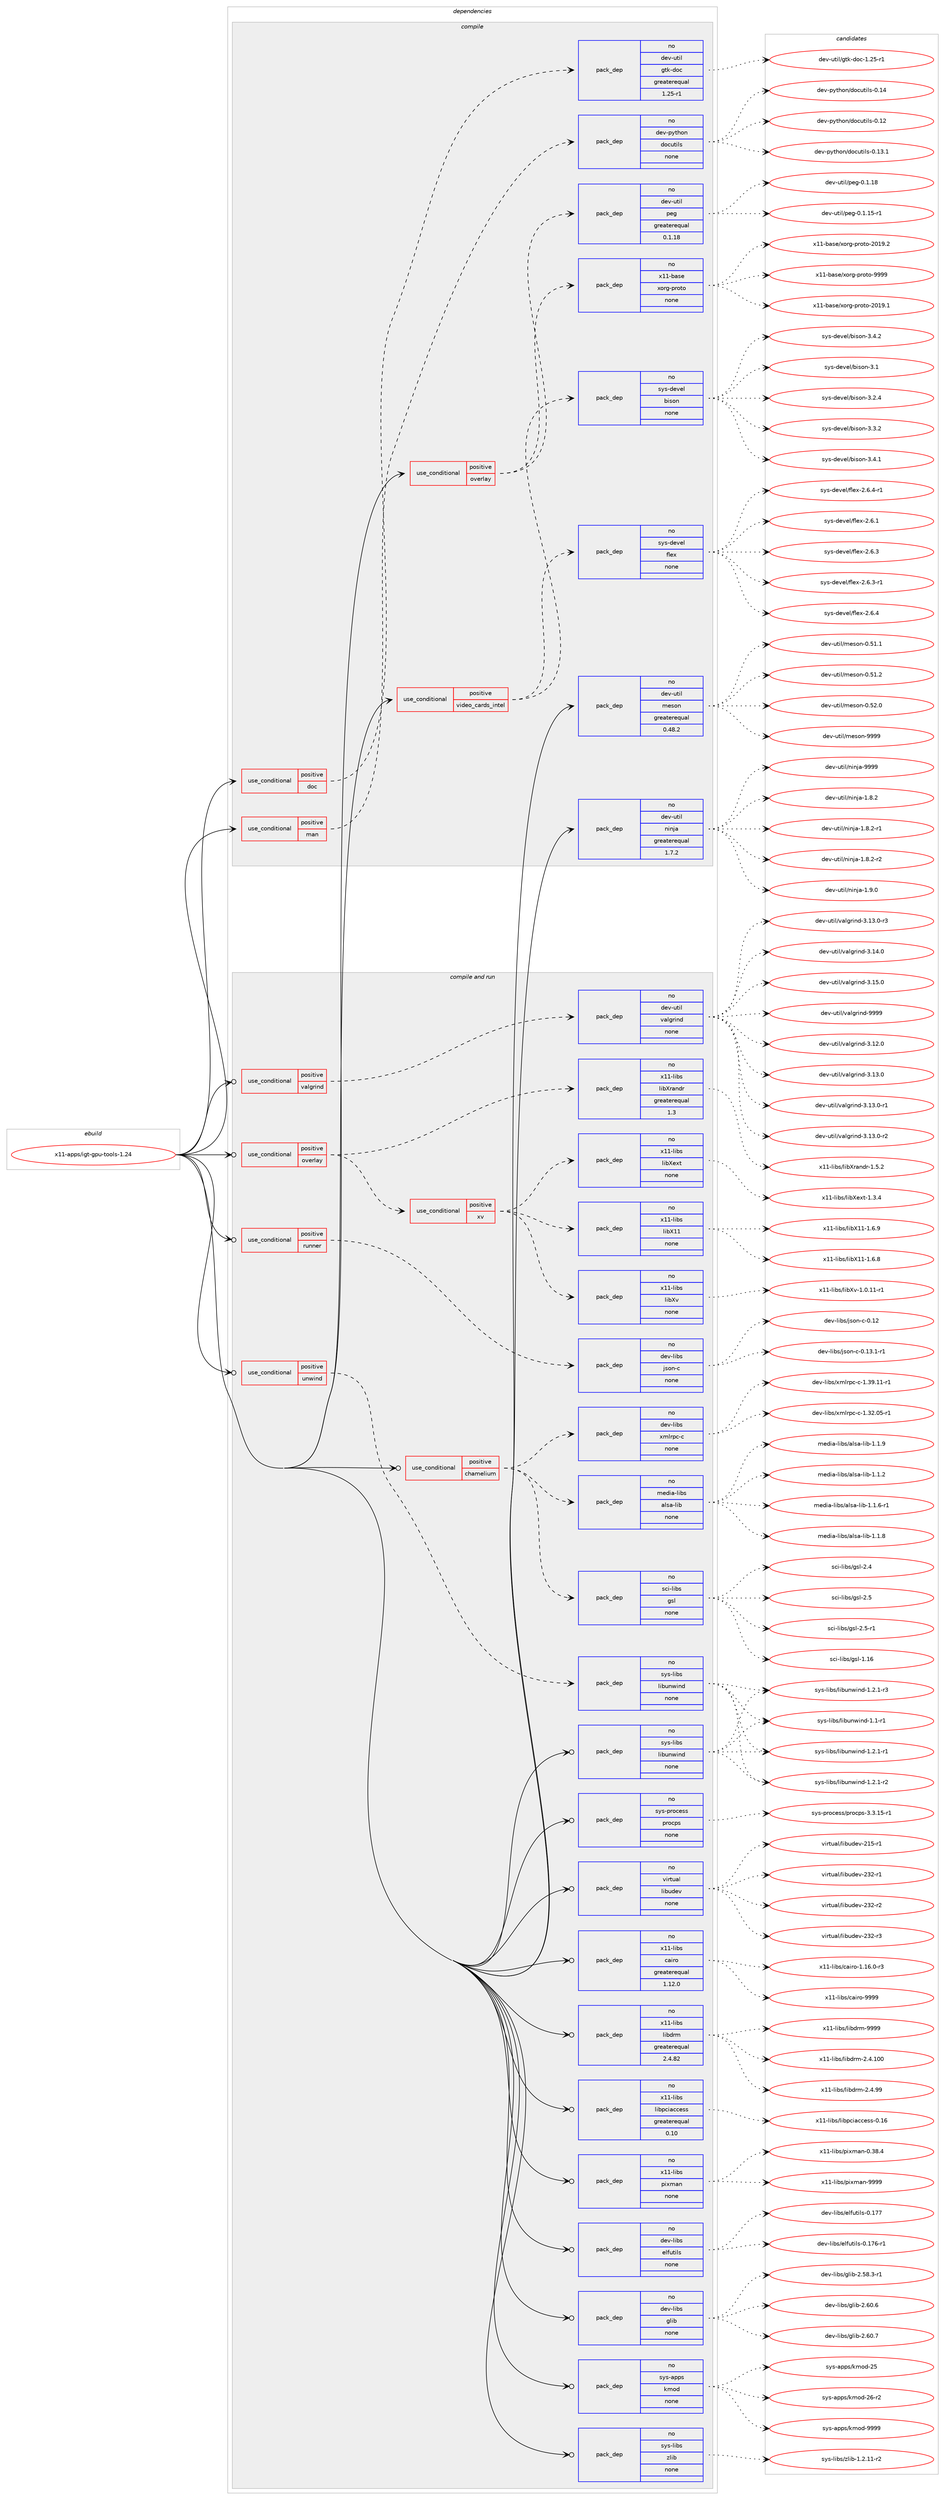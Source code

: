 digraph prolog {

# *************
# Graph options
# *************

newrank=true;
concentrate=true;
compound=true;
graph [rankdir=LR,fontname=Helvetica,fontsize=10,ranksep=1.5];#, ranksep=2.5, nodesep=0.2];
edge  [arrowhead=vee];
node  [fontname=Helvetica,fontsize=10];

# **********
# The ebuild
# **********

subgraph cluster_leftcol {
color=gray;
rank=same;
label=<<i>ebuild</i>>;
id [label="x11-apps/igt-gpu-tools-1.24", color=red, width=4, href="../x11-apps/igt-gpu-tools-1.24.svg"];
}

# ****************
# The dependencies
# ****************

subgraph cluster_midcol {
color=gray;
label=<<i>dependencies</i>>;
subgraph cluster_compile {
fillcolor="#eeeeee";
style=filled;
label=<<i>compile</i>>;
subgraph cond218811 {
dependency912147 [label=<<TABLE BORDER="0" CELLBORDER="1" CELLSPACING="0" CELLPADDING="4"><TR><TD ROWSPAN="3" CELLPADDING="10">use_conditional</TD></TR><TR><TD>positive</TD></TR><TR><TD>doc</TD></TR></TABLE>>, shape=none, color=red];
subgraph pack676892 {
dependency912148 [label=<<TABLE BORDER="0" CELLBORDER="1" CELLSPACING="0" CELLPADDING="4" WIDTH="220"><TR><TD ROWSPAN="6" CELLPADDING="30">pack_dep</TD></TR><TR><TD WIDTH="110">no</TD></TR><TR><TD>dev-util</TD></TR><TR><TD>gtk-doc</TD></TR><TR><TD>greaterequal</TD></TR><TR><TD>1.25-r1</TD></TR></TABLE>>, shape=none, color=blue];
}
dependency912147:e -> dependency912148:w [weight=20,style="dashed",arrowhead="vee"];
}
id:e -> dependency912147:w [weight=20,style="solid",arrowhead="vee"];
subgraph cond218812 {
dependency912149 [label=<<TABLE BORDER="0" CELLBORDER="1" CELLSPACING="0" CELLPADDING="4"><TR><TD ROWSPAN="3" CELLPADDING="10">use_conditional</TD></TR><TR><TD>positive</TD></TR><TR><TD>man</TD></TR></TABLE>>, shape=none, color=red];
subgraph pack676893 {
dependency912150 [label=<<TABLE BORDER="0" CELLBORDER="1" CELLSPACING="0" CELLPADDING="4" WIDTH="220"><TR><TD ROWSPAN="6" CELLPADDING="30">pack_dep</TD></TR><TR><TD WIDTH="110">no</TD></TR><TR><TD>dev-python</TD></TR><TR><TD>docutils</TD></TR><TR><TD>none</TD></TR><TR><TD></TD></TR></TABLE>>, shape=none, color=blue];
}
dependency912149:e -> dependency912150:w [weight=20,style="dashed",arrowhead="vee"];
}
id:e -> dependency912149:w [weight=20,style="solid",arrowhead="vee"];
subgraph cond218813 {
dependency912151 [label=<<TABLE BORDER="0" CELLBORDER="1" CELLSPACING="0" CELLPADDING="4"><TR><TD ROWSPAN="3" CELLPADDING="10">use_conditional</TD></TR><TR><TD>positive</TD></TR><TR><TD>overlay</TD></TR></TABLE>>, shape=none, color=red];
subgraph pack676894 {
dependency912152 [label=<<TABLE BORDER="0" CELLBORDER="1" CELLSPACING="0" CELLPADDING="4" WIDTH="220"><TR><TD ROWSPAN="6" CELLPADDING="30">pack_dep</TD></TR><TR><TD WIDTH="110">no</TD></TR><TR><TD>dev-util</TD></TR><TR><TD>peg</TD></TR><TR><TD>greaterequal</TD></TR><TR><TD>0.1.18</TD></TR></TABLE>>, shape=none, color=blue];
}
dependency912151:e -> dependency912152:w [weight=20,style="dashed",arrowhead="vee"];
subgraph pack676895 {
dependency912153 [label=<<TABLE BORDER="0" CELLBORDER="1" CELLSPACING="0" CELLPADDING="4" WIDTH="220"><TR><TD ROWSPAN="6" CELLPADDING="30">pack_dep</TD></TR><TR><TD WIDTH="110">no</TD></TR><TR><TD>x11-base</TD></TR><TR><TD>xorg-proto</TD></TR><TR><TD>none</TD></TR><TR><TD></TD></TR></TABLE>>, shape=none, color=blue];
}
dependency912151:e -> dependency912153:w [weight=20,style="dashed",arrowhead="vee"];
}
id:e -> dependency912151:w [weight=20,style="solid",arrowhead="vee"];
subgraph cond218814 {
dependency912154 [label=<<TABLE BORDER="0" CELLBORDER="1" CELLSPACING="0" CELLPADDING="4"><TR><TD ROWSPAN="3" CELLPADDING="10">use_conditional</TD></TR><TR><TD>positive</TD></TR><TR><TD>video_cards_intel</TD></TR></TABLE>>, shape=none, color=red];
subgraph pack676896 {
dependency912155 [label=<<TABLE BORDER="0" CELLBORDER="1" CELLSPACING="0" CELLPADDING="4" WIDTH="220"><TR><TD ROWSPAN="6" CELLPADDING="30">pack_dep</TD></TR><TR><TD WIDTH="110">no</TD></TR><TR><TD>sys-devel</TD></TR><TR><TD>bison</TD></TR><TR><TD>none</TD></TR><TR><TD></TD></TR></TABLE>>, shape=none, color=blue];
}
dependency912154:e -> dependency912155:w [weight=20,style="dashed",arrowhead="vee"];
subgraph pack676897 {
dependency912156 [label=<<TABLE BORDER="0" CELLBORDER="1" CELLSPACING="0" CELLPADDING="4" WIDTH="220"><TR><TD ROWSPAN="6" CELLPADDING="30">pack_dep</TD></TR><TR><TD WIDTH="110">no</TD></TR><TR><TD>sys-devel</TD></TR><TR><TD>flex</TD></TR><TR><TD>none</TD></TR><TR><TD></TD></TR></TABLE>>, shape=none, color=blue];
}
dependency912154:e -> dependency912156:w [weight=20,style="dashed",arrowhead="vee"];
}
id:e -> dependency912154:w [weight=20,style="solid",arrowhead="vee"];
subgraph pack676898 {
dependency912157 [label=<<TABLE BORDER="0" CELLBORDER="1" CELLSPACING="0" CELLPADDING="4" WIDTH="220"><TR><TD ROWSPAN="6" CELLPADDING="30">pack_dep</TD></TR><TR><TD WIDTH="110">no</TD></TR><TR><TD>dev-util</TD></TR><TR><TD>meson</TD></TR><TR><TD>greaterequal</TD></TR><TR><TD>0.48.2</TD></TR></TABLE>>, shape=none, color=blue];
}
id:e -> dependency912157:w [weight=20,style="solid",arrowhead="vee"];
subgraph pack676899 {
dependency912158 [label=<<TABLE BORDER="0" CELLBORDER="1" CELLSPACING="0" CELLPADDING="4" WIDTH="220"><TR><TD ROWSPAN="6" CELLPADDING="30">pack_dep</TD></TR><TR><TD WIDTH="110">no</TD></TR><TR><TD>dev-util</TD></TR><TR><TD>ninja</TD></TR><TR><TD>greaterequal</TD></TR><TR><TD>1.7.2</TD></TR></TABLE>>, shape=none, color=blue];
}
id:e -> dependency912158:w [weight=20,style="solid",arrowhead="vee"];
}
subgraph cluster_compileandrun {
fillcolor="#eeeeee";
style=filled;
label=<<i>compile and run</i>>;
subgraph cond218815 {
dependency912159 [label=<<TABLE BORDER="0" CELLBORDER="1" CELLSPACING="0" CELLPADDING="4"><TR><TD ROWSPAN="3" CELLPADDING="10">use_conditional</TD></TR><TR><TD>positive</TD></TR><TR><TD>chamelium</TD></TR></TABLE>>, shape=none, color=red];
subgraph pack676900 {
dependency912160 [label=<<TABLE BORDER="0" CELLBORDER="1" CELLSPACING="0" CELLPADDING="4" WIDTH="220"><TR><TD ROWSPAN="6" CELLPADDING="30">pack_dep</TD></TR><TR><TD WIDTH="110">no</TD></TR><TR><TD>dev-libs</TD></TR><TR><TD>xmlrpc-c</TD></TR><TR><TD>none</TD></TR><TR><TD></TD></TR></TABLE>>, shape=none, color=blue];
}
dependency912159:e -> dependency912160:w [weight=20,style="dashed",arrowhead="vee"];
subgraph pack676901 {
dependency912161 [label=<<TABLE BORDER="0" CELLBORDER="1" CELLSPACING="0" CELLPADDING="4" WIDTH="220"><TR><TD ROWSPAN="6" CELLPADDING="30">pack_dep</TD></TR><TR><TD WIDTH="110">no</TD></TR><TR><TD>sci-libs</TD></TR><TR><TD>gsl</TD></TR><TR><TD>none</TD></TR><TR><TD></TD></TR></TABLE>>, shape=none, color=blue];
}
dependency912159:e -> dependency912161:w [weight=20,style="dashed",arrowhead="vee"];
subgraph pack676902 {
dependency912162 [label=<<TABLE BORDER="0" CELLBORDER="1" CELLSPACING="0" CELLPADDING="4" WIDTH="220"><TR><TD ROWSPAN="6" CELLPADDING="30">pack_dep</TD></TR><TR><TD WIDTH="110">no</TD></TR><TR><TD>media-libs</TD></TR><TR><TD>alsa-lib</TD></TR><TR><TD>none</TD></TR><TR><TD></TD></TR></TABLE>>, shape=none, color=blue];
}
dependency912159:e -> dependency912162:w [weight=20,style="dashed",arrowhead="vee"];
}
id:e -> dependency912159:w [weight=20,style="solid",arrowhead="odotvee"];
subgraph cond218816 {
dependency912163 [label=<<TABLE BORDER="0" CELLBORDER="1" CELLSPACING="0" CELLPADDING="4"><TR><TD ROWSPAN="3" CELLPADDING="10">use_conditional</TD></TR><TR><TD>positive</TD></TR><TR><TD>overlay</TD></TR></TABLE>>, shape=none, color=red];
subgraph pack676903 {
dependency912164 [label=<<TABLE BORDER="0" CELLBORDER="1" CELLSPACING="0" CELLPADDING="4" WIDTH="220"><TR><TD ROWSPAN="6" CELLPADDING="30">pack_dep</TD></TR><TR><TD WIDTH="110">no</TD></TR><TR><TD>x11-libs</TD></TR><TR><TD>libXrandr</TD></TR><TR><TD>greaterequal</TD></TR><TR><TD>1.3</TD></TR></TABLE>>, shape=none, color=blue];
}
dependency912163:e -> dependency912164:w [weight=20,style="dashed",arrowhead="vee"];
subgraph cond218817 {
dependency912165 [label=<<TABLE BORDER="0" CELLBORDER="1" CELLSPACING="0" CELLPADDING="4"><TR><TD ROWSPAN="3" CELLPADDING="10">use_conditional</TD></TR><TR><TD>positive</TD></TR><TR><TD>xv</TD></TR></TABLE>>, shape=none, color=red];
subgraph pack676904 {
dependency912166 [label=<<TABLE BORDER="0" CELLBORDER="1" CELLSPACING="0" CELLPADDING="4" WIDTH="220"><TR><TD ROWSPAN="6" CELLPADDING="30">pack_dep</TD></TR><TR><TD WIDTH="110">no</TD></TR><TR><TD>x11-libs</TD></TR><TR><TD>libX11</TD></TR><TR><TD>none</TD></TR><TR><TD></TD></TR></TABLE>>, shape=none, color=blue];
}
dependency912165:e -> dependency912166:w [weight=20,style="dashed",arrowhead="vee"];
subgraph pack676905 {
dependency912167 [label=<<TABLE BORDER="0" CELLBORDER="1" CELLSPACING="0" CELLPADDING="4" WIDTH="220"><TR><TD ROWSPAN="6" CELLPADDING="30">pack_dep</TD></TR><TR><TD WIDTH="110">no</TD></TR><TR><TD>x11-libs</TD></TR><TR><TD>libXext</TD></TR><TR><TD>none</TD></TR><TR><TD></TD></TR></TABLE>>, shape=none, color=blue];
}
dependency912165:e -> dependency912167:w [weight=20,style="dashed",arrowhead="vee"];
subgraph pack676906 {
dependency912168 [label=<<TABLE BORDER="0" CELLBORDER="1" CELLSPACING="0" CELLPADDING="4" WIDTH="220"><TR><TD ROWSPAN="6" CELLPADDING="30">pack_dep</TD></TR><TR><TD WIDTH="110">no</TD></TR><TR><TD>x11-libs</TD></TR><TR><TD>libXv</TD></TR><TR><TD>none</TD></TR><TR><TD></TD></TR></TABLE>>, shape=none, color=blue];
}
dependency912165:e -> dependency912168:w [weight=20,style="dashed",arrowhead="vee"];
}
dependency912163:e -> dependency912165:w [weight=20,style="dashed",arrowhead="vee"];
}
id:e -> dependency912163:w [weight=20,style="solid",arrowhead="odotvee"];
subgraph cond218818 {
dependency912169 [label=<<TABLE BORDER="0" CELLBORDER="1" CELLSPACING="0" CELLPADDING="4"><TR><TD ROWSPAN="3" CELLPADDING="10">use_conditional</TD></TR><TR><TD>positive</TD></TR><TR><TD>runner</TD></TR></TABLE>>, shape=none, color=red];
subgraph pack676907 {
dependency912170 [label=<<TABLE BORDER="0" CELLBORDER="1" CELLSPACING="0" CELLPADDING="4" WIDTH="220"><TR><TD ROWSPAN="6" CELLPADDING="30">pack_dep</TD></TR><TR><TD WIDTH="110">no</TD></TR><TR><TD>dev-libs</TD></TR><TR><TD>json-c</TD></TR><TR><TD>none</TD></TR><TR><TD></TD></TR></TABLE>>, shape=none, color=blue];
}
dependency912169:e -> dependency912170:w [weight=20,style="dashed",arrowhead="vee"];
}
id:e -> dependency912169:w [weight=20,style="solid",arrowhead="odotvee"];
subgraph cond218819 {
dependency912171 [label=<<TABLE BORDER="0" CELLBORDER="1" CELLSPACING="0" CELLPADDING="4"><TR><TD ROWSPAN="3" CELLPADDING="10">use_conditional</TD></TR><TR><TD>positive</TD></TR><TR><TD>unwind</TD></TR></TABLE>>, shape=none, color=red];
subgraph pack676908 {
dependency912172 [label=<<TABLE BORDER="0" CELLBORDER="1" CELLSPACING="0" CELLPADDING="4" WIDTH="220"><TR><TD ROWSPAN="6" CELLPADDING="30">pack_dep</TD></TR><TR><TD WIDTH="110">no</TD></TR><TR><TD>sys-libs</TD></TR><TR><TD>libunwind</TD></TR><TR><TD>none</TD></TR><TR><TD></TD></TR></TABLE>>, shape=none, color=blue];
}
dependency912171:e -> dependency912172:w [weight=20,style="dashed",arrowhead="vee"];
}
id:e -> dependency912171:w [weight=20,style="solid",arrowhead="odotvee"];
subgraph cond218820 {
dependency912173 [label=<<TABLE BORDER="0" CELLBORDER="1" CELLSPACING="0" CELLPADDING="4"><TR><TD ROWSPAN="3" CELLPADDING="10">use_conditional</TD></TR><TR><TD>positive</TD></TR><TR><TD>valgrind</TD></TR></TABLE>>, shape=none, color=red];
subgraph pack676909 {
dependency912174 [label=<<TABLE BORDER="0" CELLBORDER="1" CELLSPACING="0" CELLPADDING="4" WIDTH="220"><TR><TD ROWSPAN="6" CELLPADDING="30">pack_dep</TD></TR><TR><TD WIDTH="110">no</TD></TR><TR><TD>dev-util</TD></TR><TR><TD>valgrind</TD></TR><TR><TD>none</TD></TR><TR><TD></TD></TR></TABLE>>, shape=none, color=blue];
}
dependency912173:e -> dependency912174:w [weight=20,style="dashed",arrowhead="vee"];
}
id:e -> dependency912173:w [weight=20,style="solid",arrowhead="odotvee"];
subgraph pack676910 {
dependency912175 [label=<<TABLE BORDER="0" CELLBORDER="1" CELLSPACING="0" CELLPADDING="4" WIDTH="220"><TR><TD ROWSPAN="6" CELLPADDING="30">pack_dep</TD></TR><TR><TD WIDTH="110">no</TD></TR><TR><TD>dev-libs</TD></TR><TR><TD>elfutils</TD></TR><TR><TD>none</TD></TR><TR><TD></TD></TR></TABLE>>, shape=none, color=blue];
}
id:e -> dependency912175:w [weight=20,style="solid",arrowhead="odotvee"];
subgraph pack676911 {
dependency912176 [label=<<TABLE BORDER="0" CELLBORDER="1" CELLSPACING="0" CELLPADDING="4" WIDTH="220"><TR><TD ROWSPAN="6" CELLPADDING="30">pack_dep</TD></TR><TR><TD WIDTH="110">no</TD></TR><TR><TD>dev-libs</TD></TR><TR><TD>glib</TD></TR><TR><TD>none</TD></TR><TR><TD></TD></TR></TABLE>>, shape=none, color=blue];
}
id:e -> dependency912176:w [weight=20,style="solid",arrowhead="odotvee"];
subgraph pack676912 {
dependency912177 [label=<<TABLE BORDER="0" CELLBORDER="1" CELLSPACING="0" CELLPADDING="4" WIDTH="220"><TR><TD ROWSPAN="6" CELLPADDING="30">pack_dep</TD></TR><TR><TD WIDTH="110">no</TD></TR><TR><TD>sys-apps</TD></TR><TR><TD>kmod</TD></TR><TR><TD>none</TD></TR><TR><TD></TD></TR></TABLE>>, shape=none, color=blue];
}
id:e -> dependency912177:w [weight=20,style="solid",arrowhead="odotvee"];
subgraph pack676913 {
dependency912178 [label=<<TABLE BORDER="0" CELLBORDER="1" CELLSPACING="0" CELLPADDING="4" WIDTH="220"><TR><TD ROWSPAN="6" CELLPADDING="30">pack_dep</TD></TR><TR><TD WIDTH="110">no</TD></TR><TR><TD>sys-libs</TD></TR><TR><TD>libunwind</TD></TR><TR><TD>none</TD></TR><TR><TD></TD></TR></TABLE>>, shape=none, color=blue];
}
id:e -> dependency912178:w [weight=20,style="solid",arrowhead="odotvee"];
subgraph pack676914 {
dependency912179 [label=<<TABLE BORDER="0" CELLBORDER="1" CELLSPACING="0" CELLPADDING="4" WIDTH="220"><TR><TD ROWSPAN="6" CELLPADDING="30">pack_dep</TD></TR><TR><TD WIDTH="110">no</TD></TR><TR><TD>sys-libs</TD></TR><TR><TD>zlib</TD></TR><TR><TD>none</TD></TR><TR><TD></TD></TR></TABLE>>, shape=none, color=blue];
}
id:e -> dependency912179:w [weight=20,style="solid",arrowhead="odotvee"];
subgraph pack676915 {
dependency912180 [label=<<TABLE BORDER="0" CELLBORDER="1" CELLSPACING="0" CELLPADDING="4" WIDTH="220"><TR><TD ROWSPAN="6" CELLPADDING="30">pack_dep</TD></TR><TR><TD WIDTH="110">no</TD></TR><TR><TD>sys-process</TD></TR><TR><TD>procps</TD></TR><TR><TD>none</TD></TR><TR><TD></TD></TR></TABLE>>, shape=none, color=blue];
}
id:e -> dependency912180:w [weight=20,style="solid",arrowhead="odotvee"];
subgraph pack676916 {
dependency912181 [label=<<TABLE BORDER="0" CELLBORDER="1" CELLSPACING="0" CELLPADDING="4" WIDTH="220"><TR><TD ROWSPAN="6" CELLPADDING="30">pack_dep</TD></TR><TR><TD WIDTH="110">no</TD></TR><TR><TD>virtual</TD></TR><TR><TD>libudev</TD></TR><TR><TD>none</TD></TR><TR><TD></TD></TR></TABLE>>, shape=none, color=blue];
}
id:e -> dependency912181:w [weight=20,style="solid",arrowhead="odotvee"];
subgraph pack676917 {
dependency912182 [label=<<TABLE BORDER="0" CELLBORDER="1" CELLSPACING="0" CELLPADDING="4" WIDTH="220"><TR><TD ROWSPAN="6" CELLPADDING="30">pack_dep</TD></TR><TR><TD WIDTH="110">no</TD></TR><TR><TD>x11-libs</TD></TR><TR><TD>cairo</TD></TR><TR><TD>greaterequal</TD></TR><TR><TD>1.12.0</TD></TR></TABLE>>, shape=none, color=blue];
}
id:e -> dependency912182:w [weight=20,style="solid",arrowhead="odotvee"];
subgraph pack676918 {
dependency912183 [label=<<TABLE BORDER="0" CELLBORDER="1" CELLSPACING="0" CELLPADDING="4" WIDTH="220"><TR><TD ROWSPAN="6" CELLPADDING="30">pack_dep</TD></TR><TR><TD WIDTH="110">no</TD></TR><TR><TD>x11-libs</TD></TR><TR><TD>libdrm</TD></TR><TR><TD>greaterequal</TD></TR><TR><TD>2.4.82</TD></TR></TABLE>>, shape=none, color=blue];
}
id:e -> dependency912183:w [weight=20,style="solid",arrowhead="odotvee"];
subgraph pack676919 {
dependency912184 [label=<<TABLE BORDER="0" CELLBORDER="1" CELLSPACING="0" CELLPADDING="4" WIDTH="220"><TR><TD ROWSPAN="6" CELLPADDING="30">pack_dep</TD></TR><TR><TD WIDTH="110">no</TD></TR><TR><TD>x11-libs</TD></TR><TR><TD>libpciaccess</TD></TR><TR><TD>greaterequal</TD></TR><TR><TD>0.10</TD></TR></TABLE>>, shape=none, color=blue];
}
id:e -> dependency912184:w [weight=20,style="solid",arrowhead="odotvee"];
subgraph pack676920 {
dependency912185 [label=<<TABLE BORDER="0" CELLBORDER="1" CELLSPACING="0" CELLPADDING="4" WIDTH="220"><TR><TD ROWSPAN="6" CELLPADDING="30">pack_dep</TD></TR><TR><TD WIDTH="110">no</TD></TR><TR><TD>x11-libs</TD></TR><TR><TD>pixman</TD></TR><TR><TD>none</TD></TR><TR><TD></TD></TR></TABLE>>, shape=none, color=blue];
}
id:e -> dependency912185:w [weight=20,style="solid",arrowhead="odotvee"];
}
subgraph cluster_run {
fillcolor="#eeeeee";
style=filled;
label=<<i>run</i>>;
}
}

# **************
# The candidates
# **************

subgraph cluster_choices {
rank=same;
color=gray;
label=<<i>candidates</i>>;

subgraph choice676892 {
color=black;
nodesep=1;
choice1001011184511711610510847103116107451001119945494650534511449 [label="dev-util/gtk-doc-1.25-r1", color=red, width=4,href="../dev-util/gtk-doc-1.25-r1.svg"];
dependency912148:e -> choice1001011184511711610510847103116107451001119945494650534511449:w [style=dotted,weight="100"];
}
subgraph choice676893 {
color=black;
nodesep=1;
choice1001011184511212111610411111047100111991171161051081154548464950 [label="dev-python/docutils-0.12", color=red, width=4,href="../dev-python/docutils-0.12.svg"];
choice10010111845112121116104111110471001119911711610510811545484649514649 [label="dev-python/docutils-0.13.1", color=red, width=4,href="../dev-python/docutils-0.13.1.svg"];
choice1001011184511212111610411111047100111991171161051081154548464952 [label="dev-python/docutils-0.14", color=red, width=4,href="../dev-python/docutils-0.14.svg"];
dependency912150:e -> choice1001011184511212111610411111047100111991171161051081154548464950:w [style=dotted,weight="100"];
dependency912150:e -> choice10010111845112121116104111110471001119911711610510811545484649514649:w [style=dotted,weight="100"];
dependency912150:e -> choice1001011184511212111610411111047100111991171161051081154548464952:w [style=dotted,weight="100"];
}
subgraph choice676894 {
color=black;
nodesep=1;
choice1001011184511711610510847112101103454846494649534511449 [label="dev-util/peg-0.1.15-r1", color=red, width=4,href="../dev-util/peg-0.1.15-r1.svg"];
choice100101118451171161051084711210110345484649464956 [label="dev-util/peg-0.1.18", color=red, width=4,href="../dev-util/peg-0.1.18.svg"];
dependency912152:e -> choice1001011184511711610510847112101103454846494649534511449:w [style=dotted,weight="100"];
dependency912152:e -> choice100101118451171161051084711210110345484649464956:w [style=dotted,weight="100"];
}
subgraph choice676895 {
color=black;
nodesep=1;
choice1204949459897115101471201111141034511211411111611145504849574649 [label="x11-base/xorg-proto-2019.1", color=red, width=4,href="../x11-base/xorg-proto-2019.1.svg"];
choice1204949459897115101471201111141034511211411111611145504849574650 [label="x11-base/xorg-proto-2019.2", color=red, width=4,href="../x11-base/xorg-proto-2019.2.svg"];
choice120494945989711510147120111114103451121141111161114557575757 [label="x11-base/xorg-proto-9999", color=red, width=4,href="../x11-base/xorg-proto-9999.svg"];
dependency912153:e -> choice1204949459897115101471201111141034511211411111611145504849574649:w [style=dotted,weight="100"];
dependency912153:e -> choice1204949459897115101471201111141034511211411111611145504849574650:w [style=dotted,weight="100"];
dependency912153:e -> choice120494945989711510147120111114103451121141111161114557575757:w [style=dotted,weight="100"];
}
subgraph choice676896 {
color=black;
nodesep=1;
choice11512111545100101118101108479810511511111045514649 [label="sys-devel/bison-3.1", color=red, width=4,href="../sys-devel/bison-3.1.svg"];
choice115121115451001011181011084798105115111110455146504652 [label="sys-devel/bison-3.2.4", color=red, width=4,href="../sys-devel/bison-3.2.4.svg"];
choice115121115451001011181011084798105115111110455146514650 [label="sys-devel/bison-3.3.2", color=red, width=4,href="../sys-devel/bison-3.3.2.svg"];
choice115121115451001011181011084798105115111110455146524649 [label="sys-devel/bison-3.4.1", color=red, width=4,href="../sys-devel/bison-3.4.1.svg"];
choice115121115451001011181011084798105115111110455146524650 [label="sys-devel/bison-3.4.2", color=red, width=4,href="../sys-devel/bison-3.4.2.svg"];
dependency912155:e -> choice11512111545100101118101108479810511511111045514649:w [style=dotted,weight="100"];
dependency912155:e -> choice115121115451001011181011084798105115111110455146504652:w [style=dotted,weight="100"];
dependency912155:e -> choice115121115451001011181011084798105115111110455146514650:w [style=dotted,weight="100"];
dependency912155:e -> choice115121115451001011181011084798105115111110455146524649:w [style=dotted,weight="100"];
dependency912155:e -> choice115121115451001011181011084798105115111110455146524650:w [style=dotted,weight="100"];
}
subgraph choice676897 {
color=black;
nodesep=1;
choice1151211154510010111810110847102108101120455046544649 [label="sys-devel/flex-2.6.1", color=red, width=4,href="../sys-devel/flex-2.6.1.svg"];
choice1151211154510010111810110847102108101120455046544651 [label="sys-devel/flex-2.6.3", color=red, width=4,href="../sys-devel/flex-2.6.3.svg"];
choice11512111545100101118101108471021081011204550465446514511449 [label="sys-devel/flex-2.6.3-r1", color=red, width=4,href="../sys-devel/flex-2.6.3-r1.svg"];
choice1151211154510010111810110847102108101120455046544652 [label="sys-devel/flex-2.6.4", color=red, width=4,href="../sys-devel/flex-2.6.4.svg"];
choice11512111545100101118101108471021081011204550465446524511449 [label="sys-devel/flex-2.6.4-r1", color=red, width=4,href="../sys-devel/flex-2.6.4-r1.svg"];
dependency912156:e -> choice1151211154510010111810110847102108101120455046544649:w [style=dotted,weight="100"];
dependency912156:e -> choice1151211154510010111810110847102108101120455046544651:w [style=dotted,weight="100"];
dependency912156:e -> choice11512111545100101118101108471021081011204550465446514511449:w [style=dotted,weight="100"];
dependency912156:e -> choice1151211154510010111810110847102108101120455046544652:w [style=dotted,weight="100"];
dependency912156:e -> choice11512111545100101118101108471021081011204550465446524511449:w [style=dotted,weight="100"];
}
subgraph choice676898 {
color=black;
nodesep=1;
choice100101118451171161051084710910111511111045484653494649 [label="dev-util/meson-0.51.1", color=red, width=4,href="../dev-util/meson-0.51.1.svg"];
choice100101118451171161051084710910111511111045484653494650 [label="dev-util/meson-0.51.2", color=red, width=4,href="../dev-util/meson-0.51.2.svg"];
choice100101118451171161051084710910111511111045484653504648 [label="dev-util/meson-0.52.0", color=red, width=4,href="../dev-util/meson-0.52.0.svg"];
choice10010111845117116105108471091011151111104557575757 [label="dev-util/meson-9999", color=red, width=4,href="../dev-util/meson-9999.svg"];
dependency912157:e -> choice100101118451171161051084710910111511111045484653494649:w [style=dotted,weight="100"];
dependency912157:e -> choice100101118451171161051084710910111511111045484653494650:w [style=dotted,weight="100"];
dependency912157:e -> choice100101118451171161051084710910111511111045484653504648:w [style=dotted,weight="100"];
dependency912157:e -> choice10010111845117116105108471091011151111104557575757:w [style=dotted,weight="100"];
}
subgraph choice676899 {
color=black;
nodesep=1;
choice100101118451171161051084711010511010697454946564650 [label="dev-util/ninja-1.8.2", color=red, width=4,href="../dev-util/ninja-1.8.2.svg"];
choice1001011184511711610510847110105110106974549465646504511449 [label="dev-util/ninja-1.8.2-r1", color=red, width=4,href="../dev-util/ninja-1.8.2-r1.svg"];
choice1001011184511711610510847110105110106974549465646504511450 [label="dev-util/ninja-1.8.2-r2", color=red, width=4,href="../dev-util/ninja-1.8.2-r2.svg"];
choice100101118451171161051084711010511010697454946574648 [label="dev-util/ninja-1.9.0", color=red, width=4,href="../dev-util/ninja-1.9.0.svg"];
choice1001011184511711610510847110105110106974557575757 [label="dev-util/ninja-9999", color=red, width=4,href="../dev-util/ninja-9999.svg"];
dependency912158:e -> choice100101118451171161051084711010511010697454946564650:w [style=dotted,weight="100"];
dependency912158:e -> choice1001011184511711610510847110105110106974549465646504511449:w [style=dotted,weight="100"];
dependency912158:e -> choice1001011184511711610510847110105110106974549465646504511450:w [style=dotted,weight="100"];
dependency912158:e -> choice100101118451171161051084711010511010697454946574648:w [style=dotted,weight="100"];
dependency912158:e -> choice1001011184511711610510847110105110106974557575757:w [style=dotted,weight="100"];
}
subgraph choice676900 {
color=black;
nodesep=1;
choice10010111845108105981154712010910811411299459945494651504648534511449 [label="dev-libs/xmlrpc-c-1.32.05-r1", color=red, width=4,href="../dev-libs/xmlrpc-c-1.32.05-r1.svg"];
choice10010111845108105981154712010910811411299459945494651574649494511449 [label="dev-libs/xmlrpc-c-1.39.11-r1", color=red, width=4,href="../dev-libs/xmlrpc-c-1.39.11-r1.svg"];
dependency912160:e -> choice10010111845108105981154712010910811411299459945494651504648534511449:w [style=dotted,weight="100"];
dependency912160:e -> choice10010111845108105981154712010910811411299459945494651574649494511449:w [style=dotted,weight="100"];
}
subgraph choice676901 {
color=black;
nodesep=1;
choice115991054510810598115471031151084549464954 [label="sci-libs/gsl-1.16", color=red, width=4,href="../sci-libs/gsl-1.16.svg"];
choice1159910545108105981154710311510845504652 [label="sci-libs/gsl-2.4", color=red, width=4,href="../sci-libs/gsl-2.4.svg"];
choice1159910545108105981154710311510845504653 [label="sci-libs/gsl-2.5", color=red, width=4,href="../sci-libs/gsl-2.5.svg"];
choice11599105451081059811547103115108455046534511449 [label="sci-libs/gsl-2.5-r1", color=red, width=4,href="../sci-libs/gsl-2.5-r1.svg"];
dependency912161:e -> choice115991054510810598115471031151084549464954:w [style=dotted,weight="100"];
dependency912161:e -> choice1159910545108105981154710311510845504652:w [style=dotted,weight="100"];
dependency912161:e -> choice1159910545108105981154710311510845504653:w [style=dotted,weight="100"];
dependency912161:e -> choice11599105451081059811547103115108455046534511449:w [style=dotted,weight="100"];
}
subgraph choice676902 {
color=black;
nodesep=1;
choice1091011001059745108105981154797108115974510810598454946494650 [label="media-libs/alsa-lib-1.1.2", color=red, width=4,href="../media-libs/alsa-lib-1.1.2.svg"];
choice10910110010597451081059811547971081159745108105984549464946544511449 [label="media-libs/alsa-lib-1.1.6-r1", color=red, width=4,href="../media-libs/alsa-lib-1.1.6-r1.svg"];
choice1091011001059745108105981154797108115974510810598454946494656 [label="media-libs/alsa-lib-1.1.8", color=red, width=4,href="../media-libs/alsa-lib-1.1.8.svg"];
choice1091011001059745108105981154797108115974510810598454946494657 [label="media-libs/alsa-lib-1.1.9", color=red, width=4,href="../media-libs/alsa-lib-1.1.9.svg"];
dependency912162:e -> choice1091011001059745108105981154797108115974510810598454946494650:w [style=dotted,weight="100"];
dependency912162:e -> choice10910110010597451081059811547971081159745108105984549464946544511449:w [style=dotted,weight="100"];
dependency912162:e -> choice1091011001059745108105981154797108115974510810598454946494656:w [style=dotted,weight="100"];
dependency912162:e -> choice1091011001059745108105981154797108115974510810598454946494657:w [style=dotted,weight="100"];
}
subgraph choice676903 {
color=black;
nodesep=1;
choice1204949451081059811547108105988811497110100114454946534650 [label="x11-libs/libXrandr-1.5.2", color=red, width=4,href="../x11-libs/libXrandr-1.5.2.svg"];
dependency912164:e -> choice1204949451081059811547108105988811497110100114454946534650:w [style=dotted,weight="100"];
}
subgraph choice676904 {
color=black;
nodesep=1;
choice120494945108105981154710810598884949454946544656 [label="x11-libs/libX11-1.6.8", color=red, width=4,href="../x11-libs/libX11-1.6.8.svg"];
choice120494945108105981154710810598884949454946544657 [label="x11-libs/libX11-1.6.9", color=red, width=4,href="../x11-libs/libX11-1.6.9.svg"];
dependency912166:e -> choice120494945108105981154710810598884949454946544656:w [style=dotted,weight="100"];
dependency912166:e -> choice120494945108105981154710810598884949454946544657:w [style=dotted,weight="100"];
}
subgraph choice676905 {
color=black;
nodesep=1;
choice12049494510810598115471081059888101120116454946514652 [label="x11-libs/libXext-1.3.4", color=red, width=4,href="../x11-libs/libXext-1.3.4.svg"];
dependency912167:e -> choice12049494510810598115471081059888101120116454946514652:w [style=dotted,weight="100"];
}
subgraph choice676906 {
color=black;
nodesep=1;
choice12049494510810598115471081059888118454946484649494511449 [label="x11-libs/libXv-1.0.11-r1", color=red, width=4,href="../x11-libs/libXv-1.0.11-r1.svg"];
dependency912168:e -> choice12049494510810598115471081059888118454946484649494511449:w [style=dotted,weight="100"];
}
subgraph choice676907 {
color=black;
nodesep=1;
choice10010111845108105981154710611511111045994548464950 [label="dev-libs/json-c-0.12", color=red, width=4,href="../dev-libs/json-c-0.12.svg"];
choice1001011184510810598115471061151111104599454846495146494511449 [label="dev-libs/json-c-0.13.1-r1", color=red, width=4,href="../dev-libs/json-c-0.13.1-r1.svg"];
dependency912170:e -> choice10010111845108105981154710611511111045994548464950:w [style=dotted,weight="100"];
dependency912170:e -> choice1001011184510810598115471061151111104599454846495146494511449:w [style=dotted,weight="100"];
}
subgraph choice676908 {
color=black;
nodesep=1;
choice11512111545108105981154710810598117110119105110100454946494511449 [label="sys-libs/libunwind-1.1-r1", color=red, width=4,href="../sys-libs/libunwind-1.1-r1.svg"];
choice115121115451081059811547108105981171101191051101004549465046494511449 [label="sys-libs/libunwind-1.2.1-r1", color=red, width=4,href="../sys-libs/libunwind-1.2.1-r1.svg"];
choice115121115451081059811547108105981171101191051101004549465046494511450 [label="sys-libs/libunwind-1.2.1-r2", color=red, width=4,href="../sys-libs/libunwind-1.2.1-r2.svg"];
choice115121115451081059811547108105981171101191051101004549465046494511451 [label="sys-libs/libunwind-1.2.1-r3", color=red, width=4,href="../sys-libs/libunwind-1.2.1-r3.svg"];
dependency912172:e -> choice11512111545108105981154710810598117110119105110100454946494511449:w [style=dotted,weight="100"];
dependency912172:e -> choice115121115451081059811547108105981171101191051101004549465046494511449:w [style=dotted,weight="100"];
dependency912172:e -> choice115121115451081059811547108105981171101191051101004549465046494511450:w [style=dotted,weight="100"];
dependency912172:e -> choice115121115451081059811547108105981171101191051101004549465046494511451:w [style=dotted,weight="100"];
}
subgraph choice676909 {
color=black;
nodesep=1;
choice10010111845117116105108471189710810311410511010045514649504648 [label="dev-util/valgrind-3.12.0", color=red, width=4,href="../dev-util/valgrind-3.12.0.svg"];
choice10010111845117116105108471189710810311410511010045514649514648 [label="dev-util/valgrind-3.13.0", color=red, width=4,href="../dev-util/valgrind-3.13.0.svg"];
choice100101118451171161051084711897108103114105110100455146495146484511449 [label="dev-util/valgrind-3.13.0-r1", color=red, width=4,href="../dev-util/valgrind-3.13.0-r1.svg"];
choice100101118451171161051084711897108103114105110100455146495146484511450 [label="dev-util/valgrind-3.13.0-r2", color=red, width=4,href="../dev-util/valgrind-3.13.0-r2.svg"];
choice100101118451171161051084711897108103114105110100455146495146484511451 [label="dev-util/valgrind-3.13.0-r3", color=red, width=4,href="../dev-util/valgrind-3.13.0-r3.svg"];
choice10010111845117116105108471189710810311410511010045514649524648 [label="dev-util/valgrind-3.14.0", color=red, width=4,href="../dev-util/valgrind-3.14.0.svg"];
choice10010111845117116105108471189710810311410511010045514649534648 [label="dev-util/valgrind-3.15.0", color=red, width=4,href="../dev-util/valgrind-3.15.0.svg"];
choice1001011184511711610510847118971081031141051101004557575757 [label="dev-util/valgrind-9999", color=red, width=4,href="../dev-util/valgrind-9999.svg"];
dependency912174:e -> choice10010111845117116105108471189710810311410511010045514649504648:w [style=dotted,weight="100"];
dependency912174:e -> choice10010111845117116105108471189710810311410511010045514649514648:w [style=dotted,weight="100"];
dependency912174:e -> choice100101118451171161051084711897108103114105110100455146495146484511449:w [style=dotted,weight="100"];
dependency912174:e -> choice100101118451171161051084711897108103114105110100455146495146484511450:w [style=dotted,weight="100"];
dependency912174:e -> choice100101118451171161051084711897108103114105110100455146495146484511451:w [style=dotted,weight="100"];
dependency912174:e -> choice10010111845117116105108471189710810311410511010045514649524648:w [style=dotted,weight="100"];
dependency912174:e -> choice10010111845117116105108471189710810311410511010045514649534648:w [style=dotted,weight="100"];
dependency912174:e -> choice1001011184511711610510847118971081031141051101004557575757:w [style=dotted,weight="100"];
}
subgraph choice676910 {
color=black;
nodesep=1;
choice1001011184510810598115471011081021171161051081154548464955544511449 [label="dev-libs/elfutils-0.176-r1", color=red, width=4,href="../dev-libs/elfutils-0.176-r1.svg"];
choice100101118451081059811547101108102117116105108115454846495555 [label="dev-libs/elfutils-0.177", color=red, width=4,href="../dev-libs/elfutils-0.177.svg"];
dependency912175:e -> choice1001011184510810598115471011081021171161051081154548464955544511449:w [style=dotted,weight="100"];
dependency912175:e -> choice100101118451081059811547101108102117116105108115454846495555:w [style=dotted,weight="100"];
}
subgraph choice676911 {
color=black;
nodesep=1;
choice10010111845108105981154710310810598455046535646514511449 [label="dev-libs/glib-2.58.3-r1", color=red, width=4,href="../dev-libs/glib-2.58.3-r1.svg"];
choice1001011184510810598115471031081059845504654484654 [label="dev-libs/glib-2.60.6", color=red, width=4,href="../dev-libs/glib-2.60.6.svg"];
choice1001011184510810598115471031081059845504654484655 [label="dev-libs/glib-2.60.7", color=red, width=4,href="../dev-libs/glib-2.60.7.svg"];
dependency912176:e -> choice10010111845108105981154710310810598455046535646514511449:w [style=dotted,weight="100"];
dependency912176:e -> choice1001011184510810598115471031081059845504654484654:w [style=dotted,weight="100"];
dependency912176:e -> choice1001011184510810598115471031081059845504654484655:w [style=dotted,weight="100"];
}
subgraph choice676912 {
color=black;
nodesep=1;
choice115121115459711211211547107109111100455053 [label="sys-apps/kmod-25", color=red, width=4,href="../sys-apps/kmod-25.svg"];
choice1151211154597112112115471071091111004550544511450 [label="sys-apps/kmod-26-r2", color=red, width=4,href="../sys-apps/kmod-26-r2.svg"];
choice1151211154597112112115471071091111004557575757 [label="sys-apps/kmod-9999", color=red, width=4,href="../sys-apps/kmod-9999.svg"];
dependency912177:e -> choice115121115459711211211547107109111100455053:w [style=dotted,weight="100"];
dependency912177:e -> choice1151211154597112112115471071091111004550544511450:w [style=dotted,weight="100"];
dependency912177:e -> choice1151211154597112112115471071091111004557575757:w [style=dotted,weight="100"];
}
subgraph choice676913 {
color=black;
nodesep=1;
choice11512111545108105981154710810598117110119105110100454946494511449 [label="sys-libs/libunwind-1.1-r1", color=red, width=4,href="../sys-libs/libunwind-1.1-r1.svg"];
choice115121115451081059811547108105981171101191051101004549465046494511449 [label="sys-libs/libunwind-1.2.1-r1", color=red, width=4,href="../sys-libs/libunwind-1.2.1-r1.svg"];
choice115121115451081059811547108105981171101191051101004549465046494511450 [label="sys-libs/libunwind-1.2.1-r2", color=red, width=4,href="../sys-libs/libunwind-1.2.1-r2.svg"];
choice115121115451081059811547108105981171101191051101004549465046494511451 [label="sys-libs/libunwind-1.2.1-r3", color=red, width=4,href="../sys-libs/libunwind-1.2.1-r3.svg"];
dependency912178:e -> choice11512111545108105981154710810598117110119105110100454946494511449:w [style=dotted,weight="100"];
dependency912178:e -> choice115121115451081059811547108105981171101191051101004549465046494511449:w [style=dotted,weight="100"];
dependency912178:e -> choice115121115451081059811547108105981171101191051101004549465046494511450:w [style=dotted,weight="100"];
dependency912178:e -> choice115121115451081059811547108105981171101191051101004549465046494511451:w [style=dotted,weight="100"];
}
subgraph choice676914 {
color=black;
nodesep=1;
choice11512111545108105981154712210810598454946504649494511450 [label="sys-libs/zlib-1.2.11-r2", color=red, width=4,href="../sys-libs/zlib-1.2.11-r2.svg"];
dependency912179:e -> choice11512111545108105981154712210810598454946504649494511450:w [style=dotted,weight="100"];
}
subgraph choice676915 {
color=black;
nodesep=1;
choice11512111545112114111991011151154711211411199112115455146514649534511449 [label="sys-process/procps-3.3.15-r1", color=red, width=4,href="../sys-process/procps-3.3.15-r1.svg"];
dependency912180:e -> choice11512111545112114111991011151154711211411199112115455146514649534511449:w [style=dotted,weight="100"];
}
subgraph choice676916 {
color=black;
nodesep=1;
choice118105114116117971084710810598117100101118455049534511449 [label="virtual/libudev-215-r1", color=red, width=4,href="../virtual/libudev-215-r1.svg"];
choice118105114116117971084710810598117100101118455051504511449 [label="virtual/libudev-232-r1", color=red, width=4,href="../virtual/libudev-232-r1.svg"];
choice118105114116117971084710810598117100101118455051504511450 [label="virtual/libudev-232-r2", color=red, width=4,href="../virtual/libudev-232-r2.svg"];
choice118105114116117971084710810598117100101118455051504511451 [label="virtual/libudev-232-r3", color=red, width=4,href="../virtual/libudev-232-r3.svg"];
dependency912181:e -> choice118105114116117971084710810598117100101118455049534511449:w [style=dotted,weight="100"];
dependency912181:e -> choice118105114116117971084710810598117100101118455051504511449:w [style=dotted,weight="100"];
dependency912181:e -> choice118105114116117971084710810598117100101118455051504511450:w [style=dotted,weight="100"];
dependency912181:e -> choice118105114116117971084710810598117100101118455051504511451:w [style=dotted,weight="100"];
}
subgraph choice676917 {
color=black;
nodesep=1;
choice12049494510810598115479997105114111454946495446484511451 [label="x11-libs/cairo-1.16.0-r3", color=red, width=4,href="../x11-libs/cairo-1.16.0-r3.svg"];
choice120494945108105981154799971051141114557575757 [label="x11-libs/cairo-9999", color=red, width=4,href="../x11-libs/cairo-9999.svg"];
dependency912182:e -> choice12049494510810598115479997105114111454946495446484511451:w [style=dotted,weight="100"];
dependency912182:e -> choice120494945108105981154799971051141114557575757:w [style=dotted,weight="100"];
}
subgraph choice676918 {
color=black;
nodesep=1;
choice1204949451081059811547108105981001141094550465246494848 [label="x11-libs/libdrm-2.4.100", color=red, width=4,href="../x11-libs/libdrm-2.4.100.svg"];
choice12049494510810598115471081059810011410945504652465757 [label="x11-libs/libdrm-2.4.99", color=red, width=4,href="../x11-libs/libdrm-2.4.99.svg"];
choice1204949451081059811547108105981001141094557575757 [label="x11-libs/libdrm-9999", color=red, width=4,href="../x11-libs/libdrm-9999.svg"];
dependency912183:e -> choice1204949451081059811547108105981001141094550465246494848:w [style=dotted,weight="100"];
dependency912183:e -> choice12049494510810598115471081059810011410945504652465757:w [style=dotted,weight="100"];
dependency912183:e -> choice1204949451081059811547108105981001141094557575757:w [style=dotted,weight="100"];
}
subgraph choice676919 {
color=black;
nodesep=1;
choice120494945108105981154710810598112991059799991011151154548464954 [label="x11-libs/libpciaccess-0.16", color=red, width=4,href="../x11-libs/libpciaccess-0.16.svg"];
dependency912184:e -> choice120494945108105981154710810598112991059799991011151154548464954:w [style=dotted,weight="100"];
}
subgraph choice676920 {
color=black;
nodesep=1;
choice12049494510810598115471121051201099711045484651564652 [label="x11-libs/pixman-0.38.4", color=red, width=4,href="../x11-libs/pixman-0.38.4.svg"];
choice1204949451081059811547112105120109971104557575757 [label="x11-libs/pixman-9999", color=red, width=4,href="../x11-libs/pixman-9999.svg"];
dependency912185:e -> choice12049494510810598115471121051201099711045484651564652:w [style=dotted,weight="100"];
dependency912185:e -> choice1204949451081059811547112105120109971104557575757:w [style=dotted,weight="100"];
}
}

}
